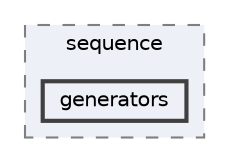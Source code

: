 digraph "repository/cbm/src/main/java/com/sterlite/cal/cbm/sequence/generators"
{
 // LATEX_PDF_SIZE
  bgcolor="transparent";
  edge [fontname=Helvetica,fontsize=10,labelfontname=Helvetica,labelfontsize=10];
  node [fontname=Helvetica,fontsize=10,shape=box,height=0.2,width=0.4];
  compound=true
  subgraph clusterdir_140677f4dafaf0f1dc5dcfd5fb9da836 {
    graph [ bgcolor="#edf0f7", pencolor="grey50", label="sequence", fontname=Helvetica,fontsize=10 style="filled,dashed", URL="dir_140677f4dafaf0f1dc5dcfd5fb9da836.html",tooltip=""]
  dir_255b73318bd349fe70a08ebefea8bac4 [label="generators", fillcolor="#edf0f7", color="grey25", style="filled,bold", URL="dir_255b73318bd349fe70a08ebefea8bac4.html",tooltip=""];
  }
}
